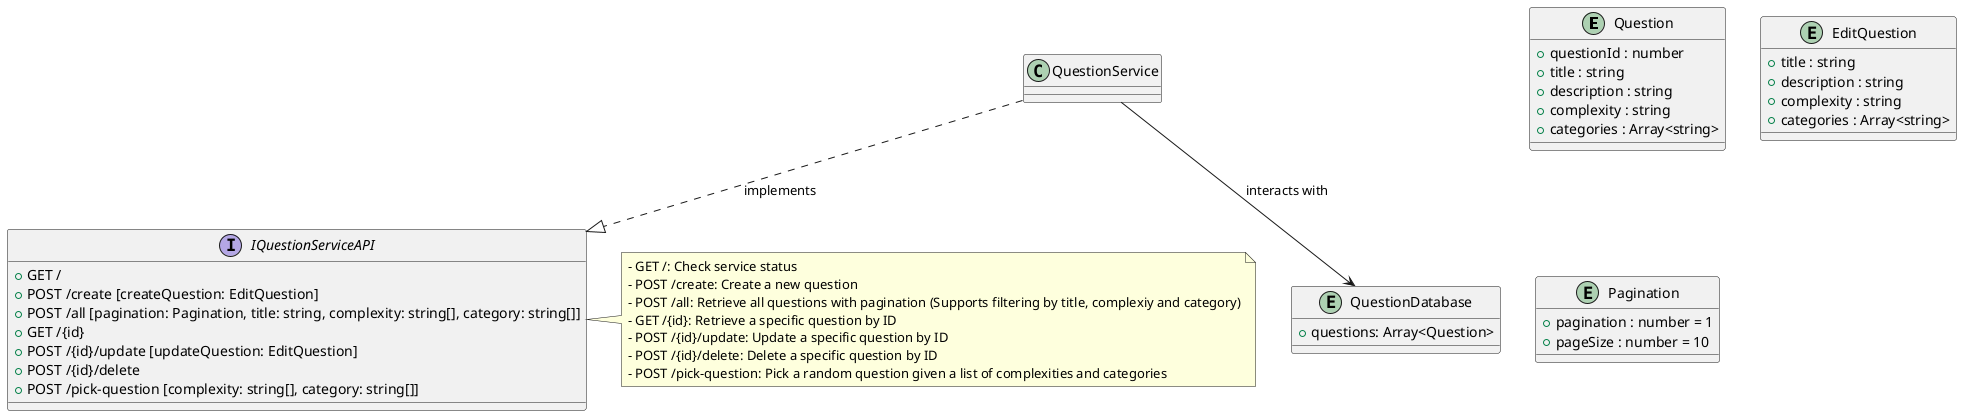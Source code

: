 @startuml Question Service

entity Question {
  + questionId : number
  + title : string
  + description : string
  + complexity : string
  + categories : Array<string>
}

entity EditQuestion {
  + title : string
  + description : string
  + complexity : string
  + categories : Array<string>
}

entity Pagination {
  + pagination : number = 1
  + pageSize : number = 10
}

interface IQuestionServiceAPI {
  + GET /
  + POST /create [createQuestion: EditQuestion]
  + POST /all [pagination: Pagination, title: string, complexity: string[], category: string[]]
  + GET /{id}
  + POST /{id}/update [updateQuestion: EditQuestion]
  + POST /{id}/delete
  + POST /pick-question [complexity: string[], category: string[]]
}

note right of IQuestionServiceAPI
  - GET /: Check service status
  - POST /create: Create a new question
  - POST /all: Retrieve all questions with pagination (Supports filtering by title, complexiy and category)
  - GET /{id}: Retrieve a specific question by ID
  - POST /{id}/update: Update a specific question by ID
  - POST /{id}/delete: Delete a specific question by ID
  - POST /pick-question: Pick a random question given a list of complexities and categories
end note

class QuestionService {
}

entity QuestionDatabase {
  + questions: Array<Question>
}

QuestionService ..|> IQuestionServiceAPI : implements
QuestionService --> QuestionDatabase : interacts with

@enduml